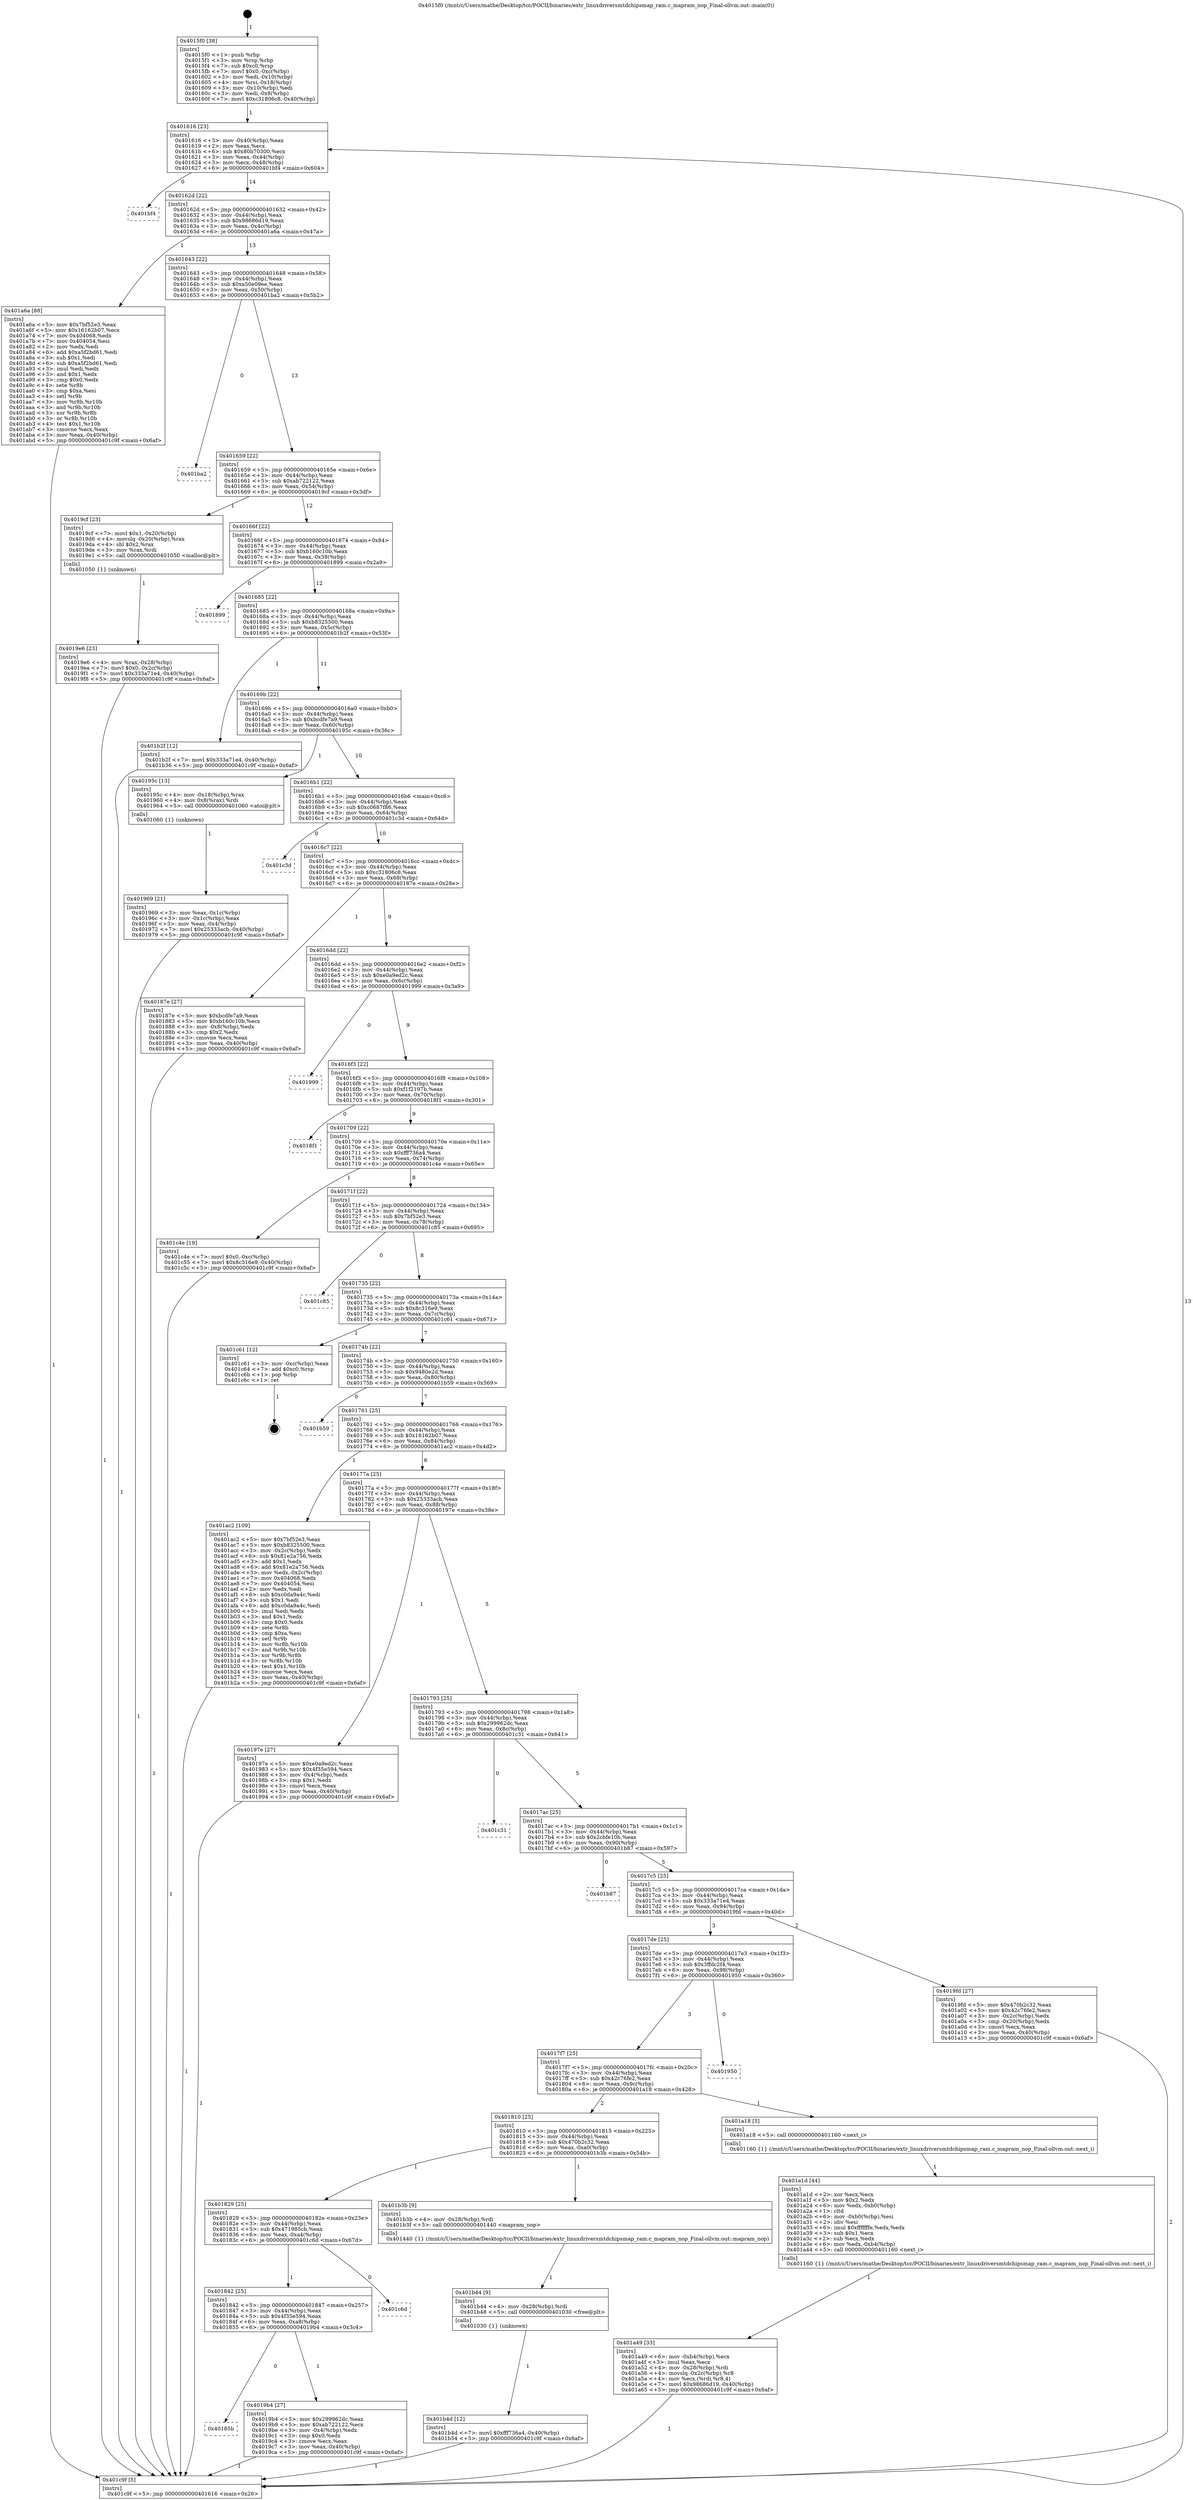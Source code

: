 digraph "0x4015f0" {
  label = "0x4015f0 (/mnt/c/Users/mathe/Desktop/tcc/POCII/binaries/extr_linuxdriversmtdchipsmap_ram.c_mapram_nop_Final-ollvm.out::main(0))"
  labelloc = "t"
  node[shape=record]

  Entry [label="",width=0.3,height=0.3,shape=circle,fillcolor=black,style=filled]
  "0x401616" [label="{
     0x401616 [23]\l
     | [instrs]\l
     &nbsp;&nbsp;0x401616 \<+3\>: mov -0x40(%rbp),%eax\l
     &nbsp;&nbsp;0x401619 \<+2\>: mov %eax,%ecx\l
     &nbsp;&nbsp;0x40161b \<+6\>: sub $0x80b70300,%ecx\l
     &nbsp;&nbsp;0x401621 \<+3\>: mov %eax,-0x44(%rbp)\l
     &nbsp;&nbsp;0x401624 \<+3\>: mov %ecx,-0x48(%rbp)\l
     &nbsp;&nbsp;0x401627 \<+6\>: je 0000000000401bf4 \<main+0x604\>\l
  }"]
  "0x401bf4" [label="{
     0x401bf4\l
  }", style=dashed]
  "0x40162d" [label="{
     0x40162d [22]\l
     | [instrs]\l
     &nbsp;&nbsp;0x40162d \<+5\>: jmp 0000000000401632 \<main+0x42\>\l
     &nbsp;&nbsp;0x401632 \<+3\>: mov -0x44(%rbp),%eax\l
     &nbsp;&nbsp;0x401635 \<+5\>: sub $0x98686d19,%eax\l
     &nbsp;&nbsp;0x40163a \<+3\>: mov %eax,-0x4c(%rbp)\l
     &nbsp;&nbsp;0x40163d \<+6\>: je 0000000000401a6a \<main+0x47a\>\l
  }"]
  Exit [label="",width=0.3,height=0.3,shape=circle,fillcolor=black,style=filled,peripheries=2]
  "0x401a6a" [label="{
     0x401a6a [88]\l
     | [instrs]\l
     &nbsp;&nbsp;0x401a6a \<+5\>: mov $0x7bf52e3,%eax\l
     &nbsp;&nbsp;0x401a6f \<+5\>: mov $0x16162b07,%ecx\l
     &nbsp;&nbsp;0x401a74 \<+7\>: mov 0x404068,%edx\l
     &nbsp;&nbsp;0x401a7b \<+7\>: mov 0x404054,%esi\l
     &nbsp;&nbsp;0x401a82 \<+2\>: mov %edx,%edi\l
     &nbsp;&nbsp;0x401a84 \<+6\>: add $0xa5f2bd61,%edi\l
     &nbsp;&nbsp;0x401a8a \<+3\>: sub $0x1,%edi\l
     &nbsp;&nbsp;0x401a8d \<+6\>: sub $0xa5f2bd61,%edi\l
     &nbsp;&nbsp;0x401a93 \<+3\>: imul %edi,%edx\l
     &nbsp;&nbsp;0x401a96 \<+3\>: and $0x1,%edx\l
     &nbsp;&nbsp;0x401a99 \<+3\>: cmp $0x0,%edx\l
     &nbsp;&nbsp;0x401a9c \<+4\>: sete %r8b\l
     &nbsp;&nbsp;0x401aa0 \<+3\>: cmp $0xa,%esi\l
     &nbsp;&nbsp;0x401aa3 \<+4\>: setl %r9b\l
     &nbsp;&nbsp;0x401aa7 \<+3\>: mov %r8b,%r10b\l
     &nbsp;&nbsp;0x401aaa \<+3\>: and %r9b,%r10b\l
     &nbsp;&nbsp;0x401aad \<+3\>: xor %r9b,%r8b\l
     &nbsp;&nbsp;0x401ab0 \<+3\>: or %r8b,%r10b\l
     &nbsp;&nbsp;0x401ab3 \<+4\>: test $0x1,%r10b\l
     &nbsp;&nbsp;0x401ab7 \<+3\>: cmovne %ecx,%eax\l
     &nbsp;&nbsp;0x401aba \<+3\>: mov %eax,-0x40(%rbp)\l
     &nbsp;&nbsp;0x401abd \<+5\>: jmp 0000000000401c9f \<main+0x6af\>\l
  }"]
  "0x401643" [label="{
     0x401643 [22]\l
     | [instrs]\l
     &nbsp;&nbsp;0x401643 \<+5\>: jmp 0000000000401648 \<main+0x58\>\l
     &nbsp;&nbsp;0x401648 \<+3\>: mov -0x44(%rbp),%eax\l
     &nbsp;&nbsp;0x40164b \<+5\>: sub $0xa50e09ee,%eax\l
     &nbsp;&nbsp;0x401650 \<+3\>: mov %eax,-0x50(%rbp)\l
     &nbsp;&nbsp;0x401653 \<+6\>: je 0000000000401ba2 \<main+0x5b2\>\l
  }"]
  "0x401b4d" [label="{
     0x401b4d [12]\l
     | [instrs]\l
     &nbsp;&nbsp;0x401b4d \<+7\>: movl $0xfff736a4,-0x40(%rbp)\l
     &nbsp;&nbsp;0x401b54 \<+5\>: jmp 0000000000401c9f \<main+0x6af\>\l
  }"]
  "0x401ba2" [label="{
     0x401ba2\l
  }", style=dashed]
  "0x401659" [label="{
     0x401659 [22]\l
     | [instrs]\l
     &nbsp;&nbsp;0x401659 \<+5\>: jmp 000000000040165e \<main+0x6e\>\l
     &nbsp;&nbsp;0x40165e \<+3\>: mov -0x44(%rbp),%eax\l
     &nbsp;&nbsp;0x401661 \<+5\>: sub $0xab722122,%eax\l
     &nbsp;&nbsp;0x401666 \<+3\>: mov %eax,-0x54(%rbp)\l
     &nbsp;&nbsp;0x401669 \<+6\>: je 00000000004019cf \<main+0x3df\>\l
  }"]
  "0x401b44" [label="{
     0x401b44 [9]\l
     | [instrs]\l
     &nbsp;&nbsp;0x401b44 \<+4\>: mov -0x28(%rbp),%rdi\l
     &nbsp;&nbsp;0x401b48 \<+5\>: call 0000000000401030 \<free@plt\>\l
     | [calls]\l
     &nbsp;&nbsp;0x401030 \{1\} (unknown)\l
  }"]
  "0x4019cf" [label="{
     0x4019cf [23]\l
     | [instrs]\l
     &nbsp;&nbsp;0x4019cf \<+7\>: movl $0x1,-0x20(%rbp)\l
     &nbsp;&nbsp;0x4019d6 \<+4\>: movslq -0x20(%rbp),%rax\l
     &nbsp;&nbsp;0x4019da \<+4\>: shl $0x2,%rax\l
     &nbsp;&nbsp;0x4019de \<+3\>: mov %rax,%rdi\l
     &nbsp;&nbsp;0x4019e1 \<+5\>: call 0000000000401050 \<malloc@plt\>\l
     | [calls]\l
     &nbsp;&nbsp;0x401050 \{1\} (unknown)\l
  }"]
  "0x40166f" [label="{
     0x40166f [22]\l
     | [instrs]\l
     &nbsp;&nbsp;0x40166f \<+5\>: jmp 0000000000401674 \<main+0x84\>\l
     &nbsp;&nbsp;0x401674 \<+3\>: mov -0x44(%rbp),%eax\l
     &nbsp;&nbsp;0x401677 \<+5\>: sub $0xb160c10b,%eax\l
     &nbsp;&nbsp;0x40167c \<+3\>: mov %eax,-0x58(%rbp)\l
     &nbsp;&nbsp;0x40167f \<+6\>: je 0000000000401899 \<main+0x2a9\>\l
  }"]
  "0x401a49" [label="{
     0x401a49 [33]\l
     | [instrs]\l
     &nbsp;&nbsp;0x401a49 \<+6\>: mov -0xb4(%rbp),%ecx\l
     &nbsp;&nbsp;0x401a4f \<+3\>: imul %eax,%ecx\l
     &nbsp;&nbsp;0x401a52 \<+4\>: mov -0x28(%rbp),%rdi\l
     &nbsp;&nbsp;0x401a56 \<+4\>: movslq -0x2c(%rbp),%r8\l
     &nbsp;&nbsp;0x401a5a \<+4\>: mov %ecx,(%rdi,%r8,4)\l
     &nbsp;&nbsp;0x401a5e \<+7\>: movl $0x98686d19,-0x40(%rbp)\l
     &nbsp;&nbsp;0x401a65 \<+5\>: jmp 0000000000401c9f \<main+0x6af\>\l
  }"]
  "0x401899" [label="{
     0x401899\l
  }", style=dashed]
  "0x401685" [label="{
     0x401685 [22]\l
     | [instrs]\l
     &nbsp;&nbsp;0x401685 \<+5\>: jmp 000000000040168a \<main+0x9a\>\l
     &nbsp;&nbsp;0x40168a \<+3\>: mov -0x44(%rbp),%eax\l
     &nbsp;&nbsp;0x40168d \<+5\>: sub $0xb8325500,%eax\l
     &nbsp;&nbsp;0x401692 \<+3\>: mov %eax,-0x5c(%rbp)\l
     &nbsp;&nbsp;0x401695 \<+6\>: je 0000000000401b2f \<main+0x53f\>\l
  }"]
  "0x401a1d" [label="{
     0x401a1d [44]\l
     | [instrs]\l
     &nbsp;&nbsp;0x401a1d \<+2\>: xor %ecx,%ecx\l
     &nbsp;&nbsp;0x401a1f \<+5\>: mov $0x2,%edx\l
     &nbsp;&nbsp;0x401a24 \<+6\>: mov %edx,-0xb0(%rbp)\l
     &nbsp;&nbsp;0x401a2a \<+1\>: cltd\l
     &nbsp;&nbsp;0x401a2b \<+6\>: mov -0xb0(%rbp),%esi\l
     &nbsp;&nbsp;0x401a31 \<+2\>: idiv %esi\l
     &nbsp;&nbsp;0x401a33 \<+6\>: imul $0xfffffffe,%edx,%edx\l
     &nbsp;&nbsp;0x401a39 \<+3\>: sub $0x1,%ecx\l
     &nbsp;&nbsp;0x401a3c \<+2\>: sub %ecx,%edx\l
     &nbsp;&nbsp;0x401a3e \<+6\>: mov %edx,-0xb4(%rbp)\l
     &nbsp;&nbsp;0x401a44 \<+5\>: call 0000000000401160 \<next_i\>\l
     | [calls]\l
     &nbsp;&nbsp;0x401160 \{1\} (/mnt/c/Users/mathe/Desktop/tcc/POCII/binaries/extr_linuxdriversmtdchipsmap_ram.c_mapram_nop_Final-ollvm.out::next_i)\l
  }"]
  "0x401b2f" [label="{
     0x401b2f [12]\l
     | [instrs]\l
     &nbsp;&nbsp;0x401b2f \<+7\>: movl $0x333a71e4,-0x40(%rbp)\l
     &nbsp;&nbsp;0x401b36 \<+5\>: jmp 0000000000401c9f \<main+0x6af\>\l
  }"]
  "0x40169b" [label="{
     0x40169b [22]\l
     | [instrs]\l
     &nbsp;&nbsp;0x40169b \<+5\>: jmp 00000000004016a0 \<main+0xb0\>\l
     &nbsp;&nbsp;0x4016a0 \<+3\>: mov -0x44(%rbp),%eax\l
     &nbsp;&nbsp;0x4016a3 \<+5\>: sub $0xbcdfe7a9,%eax\l
     &nbsp;&nbsp;0x4016a8 \<+3\>: mov %eax,-0x60(%rbp)\l
     &nbsp;&nbsp;0x4016ab \<+6\>: je 000000000040195c \<main+0x36c\>\l
  }"]
  "0x4019e6" [label="{
     0x4019e6 [23]\l
     | [instrs]\l
     &nbsp;&nbsp;0x4019e6 \<+4\>: mov %rax,-0x28(%rbp)\l
     &nbsp;&nbsp;0x4019ea \<+7\>: movl $0x0,-0x2c(%rbp)\l
     &nbsp;&nbsp;0x4019f1 \<+7\>: movl $0x333a71e4,-0x40(%rbp)\l
     &nbsp;&nbsp;0x4019f8 \<+5\>: jmp 0000000000401c9f \<main+0x6af\>\l
  }"]
  "0x40195c" [label="{
     0x40195c [13]\l
     | [instrs]\l
     &nbsp;&nbsp;0x40195c \<+4\>: mov -0x18(%rbp),%rax\l
     &nbsp;&nbsp;0x401960 \<+4\>: mov 0x8(%rax),%rdi\l
     &nbsp;&nbsp;0x401964 \<+5\>: call 0000000000401060 \<atoi@plt\>\l
     | [calls]\l
     &nbsp;&nbsp;0x401060 \{1\} (unknown)\l
  }"]
  "0x4016b1" [label="{
     0x4016b1 [22]\l
     | [instrs]\l
     &nbsp;&nbsp;0x4016b1 \<+5\>: jmp 00000000004016b6 \<main+0xc6\>\l
     &nbsp;&nbsp;0x4016b6 \<+3\>: mov -0x44(%rbp),%eax\l
     &nbsp;&nbsp;0x4016b9 \<+5\>: sub $0xc0687f86,%eax\l
     &nbsp;&nbsp;0x4016be \<+3\>: mov %eax,-0x64(%rbp)\l
     &nbsp;&nbsp;0x4016c1 \<+6\>: je 0000000000401c3d \<main+0x64d\>\l
  }"]
  "0x40185b" [label="{
     0x40185b\l
  }", style=dashed]
  "0x401c3d" [label="{
     0x401c3d\l
  }", style=dashed]
  "0x4016c7" [label="{
     0x4016c7 [22]\l
     | [instrs]\l
     &nbsp;&nbsp;0x4016c7 \<+5\>: jmp 00000000004016cc \<main+0xdc\>\l
     &nbsp;&nbsp;0x4016cc \<+3\>: mov -0x44(%rbp),%eax\l
     &nbsp;&nbsp;0x4016cf \<+5\>: sub $0xc31806c8,%eax\l
     &nbsp;&nbsp;0x4016d4 \<+3\>: mov %eax,-0x68(%rbp)\l
     &nbsp;&nbsp;0x4016d7 \<+6\>: je 000000000040187e \<main+0x28e\>\l
  }"]
  "0x4019b4" [label="{
     0x4019b4 [27]\l
     | [instrs]\l
     &nbsp;&nbsp;0x4019b4 \<+5\>: mov $0x299962dc,%eax\l
     &nbsp;&nbsp;0x4019b9 \<+5\>: mov $0xab722122,%ecx\l
     &nbsp;&nbsp;0x4019be \<+3\>: mov -0x4(%rbp),%edx\l
     &nbsp;&nbsp;0x4019c1 \<+3\>: cmp $0x0,%edx\l
     &nbsp;&nbsp;0x4019c4 \<+3\>: cmove %ecx,%eax\l
     &nbsp;&nbsp;0x4019c7 \<+3\>: mov %eax,-0x40(%rbp)\l
     &nbsp;&nbsp;0x4019ca \<+5\>: jmp 0000000000401c9f \<main+0x6af\>\l
  }"]
  "0x40187e" [label="{
     0x40187e [27]\l
     | [instrs]\l
     &nbsp;&nbsp;0x40187e \<+5\>: mov $0xbcdfe7a9,%eax\l
     &nbsp;&nbsp;0x401883 \<+5\>: mov $0xb160c10b,%ecx\l
     &nbsp;&nbsp;0x401888 \<+3\>: mov -0x8(%rbp),%edx\l
     &nbsp;&nbsp;0x40188b \<+3\>: cmp $0x2,%edx\l
     &nbsp;&nbsp;0x40188e \<+3\>: cmovne %ecx,%eax\l
     &nbsp;&nbsp;0x401891 \<+3\>: mov %eax,-0x40(%rbp)\l
     &nbsp;&nbsp;0x401894 \<+5\>: jmp 0000000000401c9f \<main+0x6af\>\l
  }"]
  "0x4016dd" [label="{
     0x4016dd [22]\l
     | [instrs]\l
     &nbsp;&nbsp;0x4016dd \<+5\>: jmp 00000000004016e2 \<main+0xf2\>\l
     &nbsp;&nbsp;0x4016e2 \<+3\>: mov -0x44(%rbp),%eax\l
     &nbsp;&nbsp;0x4016e5 \<+5\>: sub $0xe0a9ed2c,%eax\l
     &nbsp;&nbsp;0x4016ea \<+3\>: mov %eax,-0x6c(%rbp)\l
     &nbsp;&nbsp;0x4016ed \<+6\>: je 0000000000401999 \<main+0x3a9\>\l
  }"]
  "0x401c9f" [label="{
     0x401c9f [5]\l
     | [instrs]\l
     &nbsp;&nbsp;0x401c9f \<+5\>: jmp 0000000000401616 \<main+0x26\>\l
  }"]
  "0x4015f0" [label="{
     0x4015f0 [38]\l
     | [instrs]\l
     &nbsp;&nbsp;0x4015f0 \<+1\>: push %rbp\l
     &nbsp;&nbsp;0x4015f1 \<+3\>: mov %rsp,%rbp\l
     &nbsp;&nbsp;0x4015f4 \<+7\>: sub $0xc0,%rsp\l
     &nbsp;&nbsp;0x4015fb \<+7\>: movl $0x0,-0xc(%rbp)\l
     &nbsp;&nbsp;0x401602 \<+3\>: mov %edi,-0x10(%rbp)\l
     &nbsp;&nbsp;0x401605 \<+4\>: mov %rsi,-0x18(%rbp)\l
     &nbsp;&nbsp;0x401609 \<+3\>: mov -0x10(%rbp),%edi\l
     &nbsp;&nbsp;0x40160c \<+3\>: mov %edi,-0x8(%rbp)\l
     &nbsp;&nbsp;0x40160f \<+7\>: movl $0xc31806c8,-0x40(%rbp)\l
  }"]
  "0x401969" [label="{
     0x401969 [21]\l
     | [instrs]\l
     &nbsp;&nbsp;0x401969 \<+3\>: mov %eax,-0x1c(%rbp)\l
     &nbsp;&nbsp;0x40196c \<+3\>: mov -0x1c(%rbp),%eax\l
     &nbsp;&nbsp;0x40196f \<+3\>: mov %eax,-0x4(%rbp)\l
     &nbsp;&nbsp;0x401972 \<+7\>: movl $0x25333acb,-0x40(%rbp)\l
     &nbsp;&nbsp;0x401979 \<+5\>: jmp 0000000000401c9f \<main+0x6af\>\l
  }"]
  "0x401842" [label="{
     0x401842 [25]\l
     | [instrs]\l
     &nbsp;&nbsp;0x401842 \<+5\>: jmp 0000000000401847 \<main+0x257\>\l
     &nbsp;&nbsp;0x401847 \<+3\>: mov -0x44(%rbp),%eax\l
     &nbsp;&nbsp;0x40184a \<+5\>: sub $0x4f35e594,%eax\l
     &nbsp;&nbsp;0x40184f \<+6\>: mov %eax,-0xa8(%rbp)\l
     &nbsp;&nbsp;0x401855 \<+6\>: je 00000000004019b4 \<main+0x3c4\>\l
  }"]
  "0x401999" [label="{
     0x401999\l
  }", style=dashed]
  "0x4016f3" [label="{
     0x4016f3 [22]\l
     | [instrs]\l
     &nbsp;&nbsp;0x4016f3 \<+5\>: jmp 00000000004016f8 \<main+0x108\>\l
     &nbsp;&nbsp;0x4016f8 \<+3\>: mov -0x44(%rbp),%eax\l
     &nbsp;&nbsp;0x4016fb \<+5\>: sub $0xf1f2197b,%eax\l
     &nbsp;&nbsp;0x401700 \<+3\>: mov %eax,-0x70(%rbp)\l
     &nbsp;&nbsp;0x401703 \<+6\>: je 00000000004018f1 \<main+0x301\>\l
  }"]
  "0x401c6d" [label="{
     0x401c6d\l
  }", style=dashed]
  "0x4018f1" [label="{
     0x4018f1\l
  }", style=dashed]
  "0x401709" [label="{
     0x401709 [22]\l
     | [instrs]\l
     &nbsp;&nbsp;0x401709 \<+5\>: jmp 000000000040170e \<main+0x11e\>\l
     &nbsp;&nbsp;0x40170e \<+3\>: mov -0x44(%rbp),%eax\l
     &nbsp;&nbsp;0x401711 \<+5\>: sub $0xfff736a4,%eax\l
     &nbsp;&nbsp;0x401716 \<+3\>: mov %eax,-0x74(%rbp)\l
     &nbsp;&nbsp;0x401719 \<+6\>: je 0000000000401c4e \<main+0x65e\>\l
  }"]
  "0x401829" [label="{
     0x401829 [25]\l
     | [instrs]\l
     &nbsp;&nbsp;0x401829 \<+5\>: jmp 000000000040182e \<main+0x23e\>\l
     &nbsp;&nbsp;0x40182e \<+3\>: mov -0x44(%rbp),%eax\l
     &nbsp;&nbsp;0x401831 \<+5\>: sub $0x471985cb,%eax\l
     &nbsp;&nbsp;0x401836 \<+6\>: mov %eax,-0xa4(%rbp)\l
     &nbsp;&nbsp;0x40183c \<+6\>: je 0000000000401c6d \<main+0x67d\>\l
  }"]
  "0x401c4e" [label="{
     0x401c4e [19]\l
     | [instrs]\l
     &nbsp;&nbsp;0x401c4e \<+7\>: movl $0x0,-0xc(%rbp)\l
     &nbsp;&nbsp;0x401c55 \<+7\>: movl $0x8c316e9,-0x40(%rbp)\l
     &nbsp;&nbsp;0x401c5c \<+5\>: jmp 0000000000401c9f \<main+0x6af\>\l
  }"]
  "0x40171f" [label="{
     0x40171f [22]\l
     | [instrs]\l
     &nbsp;&nbsp;0x40171f \<+5\>: jmp 0000000000401724 \<main+0x134\>\l
     &nbsp;&nbsp;0x401724 \<+3\>: mov -0x44(%rbp),%eax\l
     &nbsp;&nbsp;0x401727 \<+5\>: sub $0x7bf52e3,%eax\l
     &nbsp;&nbsp;0x40172c \<+3\>: mov %eax,-0x78(%rbp)\l
     &nbsp;&nbsp;0x40172f \<+6\>: je 0000000000401c85 \<main+0x695\>\l
  }"]
  "0x401b3b" [label="{
     0x401b3b [9]\l
     | [instrs]\l
     &nbsp;&nbsp;0x401b3b \<+4\>: mov -0x28(%rbp),%rdi\l
     &nbsp;&nbsp;0x401b3f \<+5\>: call 0000000000401440 \<mapram_nop\>\l
     | [calls]\l
     &nbsp;&nbsp;0x401440 \{1\} (/mnt/c/Users/mathe/Desktop/tcc/POCII/binaries/extr_linuxdriversmtdchipsmap_ram.c_mapram_nop_Final-ollvm.out::mapram_nop)\l
  }"]
  "0x401c85" [label="{
     0x401c85\l
  }", style=dashed]
  "0x401735" [label="{
     0x401735 [22]\l
     | [instrs]\l
     &nbsp;&nbsp;0x401735 \<+5\>: jmp 000000000040173a \<main+0x14a\>\l
     &nbsp;&nbsp;0x40173a \<+3\>: mov -0x44(%rbp),%eax\l
     &nbsp;&nbsp;0x40173d \<+5\>: sub $0x8c316e9,%eax\l
     &nbsp;&nbsp;0x401742 \<+3\>: mov %eax,-0x7c(%rbp)\l
     &nbsp;&nbsp;0x401745 \<+6\>: je 0000000000401c61 \<main+0x671\>\l
  }"]
  "0x401810" [label="{
     0x401810 [25]\l
     | [instrs]\l
     &nbsp;&nbsp;0x401810 \<+5\>: jmp 0000000000401815 \<main+0x225\>\l
     &nbsp;&nbsp;0x401815 \<+3\>: mov -0x44(%rbp),%eax\l
     &nbsp;&nbsp;0x401818 \<+5\>: sub $0x470b2c32,%eax\l
     &nbsp;&nbsp;0x40181d \<+6\>: mov %eax,-0xa0(%rbp)\l
     &nbsp;&nbsp;0x401823 \<+6\>: je 0000000000401b3b \<main+0x54b\>\l
  }"]
  "0x401c61" [label="{
     0x401c61 [12]\l
     | [instrs]\l
     &nbsp;&nbsp;0x401c61 \<+3\>: mov -0xc(%rbp),%eax\l
     &nbsp;&nbsp;0x401c64 \<+7\>: add $0xc0,%rsp\l
     &nbsp;&nbsp;0x401c6b \<+1\>: pop %rbp\l
     &nbsp;&nbsp;0x401c6c \<+1\>: ret\l
  }"]
  "0x40174b" [label="{
     0x40174b [22]\l
     | [instrs]\l
     &nbsp;&nbsp;0x40174b \<+5\>: jmp 0000000000401750 \<main+0x160\>\l
     &nbsp;&nbsp;0x401750 \<+3\>: mov -0x44(%rbp),%eax\l
     &nbsp;&nbsp;0x401753 \<+5\>: sub $0x9480e2d,%eax\l
     &nbsp;&nbsp;0x401758 \<+3\>: mov %eax,-0x80(%rbp)\l
     &nbsp;&nbsp;0x40175b \<+6\>: je 0000000000401b59 \<main+0x569\>\l
  }"]
  "0x401a18" [label="{
     0x401a18 [5]\l
     | [instrs]\l
     &nbsp;&nbsp;0x401a18 \<+5\>: call 0000000000401160 \<next_i\>\l
     | [calls]\l
     &nbsp;&nbsp;0x401160 \{1\} (/mnt/c/Users/mathe/Desktop/tcc/POCII/binaries/extr_linuxdriversmtdchipsmap_ram.c_mapram_nop_Final-ollvm.out::next_i)\l
  }"]
  "0x401b59" [label="{
     0x401b59\l
  }", style=dashed]
  "0x401761" [label="{
     0x401761 [25]\l
     | [instrs]\l
     &nbsp;&nbsp;0x401761 \<+5\>: jmp 0000000000401766 \<main+0x176\>\l
     &nbsp;&nbsp;0x401766 \<+3\>: mov -0x44(%rbp),%eax\l
     &nbsp;&nbsp;0x401769 \<+5\>: sub $0x16162b07,%eax\l
     &nbsp;&nbsp;0x40176e \<+6\>: mov %eax,-0x84(%rbp)\l
     &nbsp;&nbsp;0x401774 \<+6\>: je 0000000000401ac2 \<main+0x4d2\>\l
  }"]
  "0x4017f7" [label="{
     0x4017f7 [25]\l
     | [instrs]\l
     &nbsp;&nbsp;0x4017f7 \<+5\>: jmp 00000000004017fc \<main+0x20c\>\l
     &nbsp;&nbsp;0x4017fc \<+3\>: mov -0x44(%rbp),%eax\l
     &nbsp;&nbsp;0x4017ff \<+5\>: sub $0x42c76fe2,%eax\l
     &nbsp;&nbsp;0x401804 \<+6\>: mov %eax,-0x9c(%rbp)\l
     &nbsp;&nbsp;0x40180a \<+6\>: je 0000000000401a18 \<main+0x428\>\l
  }"]
  "0x401ac2" [label="{
     0x401ac2 [109]\l
     | [instrs]\l
     &nbsp;&nbsp;0x401ac2 \<+5\>: mov $0x7bf52e3,%eax\l
     &nbsp;&nbsp;0x401ac7 \<+5\>: mov $0xb8325500,%ecx\l
     &nbsp;&nbsp;0x401acc \<+3\>: mov -0x2c(%rbp),%edx\l
     &nbsp;&nbsp;0x401acf \<+6\>: sub $0x81e2a756,%edx\l
     &nbsp;&nbsp;0x401ad5 \<+3\>: add $0x1,%edx\l
     &nbsp;&nbsp;0x401ad8 \<+6\>: add $0x81e2a756,%edx\l
     &nbsp;&nbsp;0x401ade \<+3\>: mov %edx,-0x2c(%rbp)\l
     &nbsp;&nbsp;0x401ae1 \<+7\>: mov 0x404068,%edx\l
     &nbsp;&nbsp;0x401ae8 \<+7\>: mov 0x404054,%esi\l
     &nbsp;&nbsp;0x401aef \<+2\>: mov %edx,%edi\l
     &nbsp;&nbsp;0x401af1 \<+6\>: sub $0xc0da9a4c,%edi\l
     &nbsp;&nbsp;0x401af7 \<+3\>: sub $0x1,%edi\l
     &nbsp;&nbsp;0x401afa \<+6\>: add $0xc0da9a4c,%edi\l
     &nbsp;&nbsp;0x401b00 \<+3\>: imul %edi,%edx\l
     &nbsp;&nbsp;0x401b03 \<+3\>: and $0x1,%edx\l
     &nbsp;&nbsp;0x401b06 \<+3\>: cmp $0x0,%edx\l
     &nbsp;&nbsp;0x401b09 \<+4\>: sete %r8b\l
     &nbsp;&nbsp;0x401b0d \<+3\>: cmp $0xa,%esi\l
     &nbsp;&nbsp;0x401b10 \<+4\>: setl %r9b\l
     &nbsp;&nbsp;0x401b14 \<+3\>: mov %r8b,%r10b\l
     &nbsp;&nbsp;0x401b17 \<+3\>: and %r9b,%r10b\l
     &nbsp;&nbsp;0x401b1a \<+3\>: xor %r9b,%r8b\l
     &nbsp;&nbsp;0x401b1d \<+3\>: or %r8b,%r10b\l
     &nbsp;&nbsp;0x401b20 \<+4\>: test $0x1,%r10b\l
     &nbsp;&nbsp;0x401b24 \<+3\>: cmovne %ecx,%eax\l
     &nbsp;&nbsp;0x401b27 \<+3\>: mov %eax,-0x40(%rbp)\l
     &nbsp;&nbsp;0x401b2a \<+5\>: jmp 0000000000401c9f \<main+0x6af\>\l
  }"]
  "0x40177a" [label="{
     0x40177a [25]\l
     | [instrs]\l
     &nbsp;&nbsp;0x40177a \<+5\>: jmp 000000000040177f \<main+0x18f\>\l
     &nbsp;&nbsp;0x40177f \<+3\>: mov -0x44(%rbp),%eax\l
     &nbsp;&nbsp;0x401782 \<+5\>: sub $0x25333acb,%eax\l
     &nbsp;&nbsp;0x401787 \<+6\>: mov %eax,-0x88(%rbp)\l
     &nbsp;&nbsp;0x40178d \<+6\>: je 000000000040197e \<main+0x38e\>\l
  }"]
  "0x401950" [label="{
     0x401950\l
  }", style=dashed]
  "0x40197e" [label="{
     0x40197e [27]\l
     | [instrs]\l
     &nbsp;&nbsp;0x40197e \<+5\>: mov $0xe0a9ed2c,%eax\l
     &nbsp;&nbsp;0x401983 \<+5\>: mov $0x4f35e594,%ecx\l
     &nbsp;&nbsp;0x401988 \<+3\>: mov -0x4(%rbp),%edx\l
     &nbsp;&nbsp;0x40198b \<+3\>: cmp $0x1,%edx\l
     &nbsp;&nbsp;0x40198e \<+3\>: cmovl %ecx,%eax\l
     &nbsp;&nbsp;0x401991 \<+3\>: mov %eax,-0x40(%rbp)\l
     &nbsp;&nbsp;0x401994 \<+5\>: jmp 0000000000401c9f \<main+0x6af\>\l
  }"]
  "0x401793" [label="{
     0x401793 [25]\l
     | [instrs]\l
     &nbsp;&nbsp;0x401793 \<+5\>: jmp 0000000000401798 \<main+0x1a8\>\l
     &nbsp;&nbsp;0x401798 \<+3\>: mov -0x44(%rbp),%eax\l
     &nbsp;&nbsp;0x40179b \<+5\>: sub $0x299962dc,%eax\l
     &nbsp;&nbsp;0x4017a0 \<+6\>: mov %eax,-0x8c(%rbp)\l
     &nbsp;&nbsp;0x4017a6 \<+6\>: je 0000000000401c31 \<main+0x641\>\l
  }"]
  "0x4017de" [label="{
     0x4017de [25]\l
     | [instrs]\l
     &nbsp;&nbsp;0x4017de \<+5\>: jmp 00000000004017e3 \<main+0x1f3\>\l
     &nbsp;&nbsp;0x4017e3 \<+3\>: mov -0x44(%rbp),%eax\l
     &nbsp;&nbsp;0x4017e6 \<+5\>: sub $0x3ffdc2f4,%eax\l
     &nbsp;&nbsp;0x4017eb \<+6\>: mov %eax,-0x98(%rbp)\l
     &nbsp;&nbsp;0x4017f1 \<+6\>: je 0000000000401950 \<main+0x360\>\l
  }"]
  "0x401c31" [label="{
     0x401c31\l
  }", style=dashed]
  "0x4017ac" [label="{
     0x4017ac [25]\l
     | [instrs]\l
     &nbsp;&nbsp;0x4017ac \<+5\>: jmp 00000000004017b1 \<main+0x1c1\>\l
     &nbsp;&nbsp;0x4017b1 \<+3\>: mov -0x44(%rbp),%eax\l
     &nbsp;&nbsp;0x4017b4 \<+5\>: sub $0x2cbfe10b,%eax\l
     &nbsp;&nbsp;0x4017b9 \<+6\>: mov %eax,-0x90(%rbp)\l
     &nbsp;&nbsp;0x4017bf \<+6\>: je 0000000000401b87 \<main+0x597\>\l
  }"]
  "0x4019fd" [label="{
     0x4019fd [27]\l
     | [instrs]\l
     &nbsp;&nbsp;0x4019fd \<+5\>: mov $0x470b2c32,%eax\l
     &nbsp;&nbsp;0x401a02 \<+5\>: mov $0x42c76fe2,%ecx\l
     &nbsp;&nbsp;0x401a07 \<+3\>: mov -0x2c(%rbp),%edx\l
     &nbsp;&nbsp;0x401a0a \<+3\>: cmp -0x20(%rbp),%edx\l
     &nbsp;&nbsp;0x401a0d \<+3\>: cmovl %ecx,%eax\l
     &nbsp;&nbsp;0x401a10 \<+3\>: mov %eax,-0x40(%rbp)\l
     &nbsp;&nbsp;0x401a13 \<+5\>: jmp 0000000000401c9f \<main+0x6af\>\l
  }"]
  "0x401b87" [label="{
     0x401b87\l
  }", style=dashed]
  "0x4017c5" [label="{
     0x4017c5 [25]\l
     | [instrs]\l
     &nbsp;&nbsp;0x4017c5 \<+5\>: jmp 00000000004017ca \<main+0x1da\>\l
     &nbsp;&nbsp;0x4017ca \<+3\>: mov -0x44(%rbp),%eax\l
     &nbsp;&nbsp;0x4017cd \<+5\>: sub $0x333a71e4,%eax\l
     &nbsp;&nbsp;0x4017d2 \<+6\>: mov %eax,-0x94(%rbp)\l
     &nbsp;&nbsp;0x4017d8 \<+6\>: je 00000000004019fd \<main+0x40d\>\l
  }"]
  Entry -> "0x4015f0" [label=" 1"]
  "0x401616" -> "0x401bf4" [label=" 0"]
  "0x401616" -> "0x40162d" [label=" 14"]
  "0x401c61" -> Exit [label=" 1"]
  "0x40162d" -> "0x401a6a" [label=" 1"]
  "0x40162d" -> "0x401643" [label=" 13"]
  "0x401c4e" -> "0x401c9f" [label=" 1"]
  "0x401643" -> "0x401ba2" [label=" 0"]
  "0x401643" -> "0x401659" [label=" 13"]
  "0x401b4d" -> "0x401c9f" [label=" 1"]
  "0x401659" -> "0x4019cf" [label=" 1"]
  "0x401659" -> "0x40166f" [label=" 12"]
  "0x401b44" -> "0x401b4d" [label=" 1"]
  "0x40166f" -> "0x401899" [label=" 0"]
  "0x40166f" -> "0x401685" [label=" 12"]
  "0x401b3b" -> "0x401b44" [label=" 1"]
  "0x401685" -> "0x401b2f" [label=" 1"]
  "0x401685" -> "0x40169b" [label=" 11"]
  "0x401b2f" -> "0x401c9f" [label=" 1"]
  "0x40169b" -> "0x40195c" [label=" 1"]
  "0x40169b" -> "0x4016b1" [label=" 10"]
  "0x401ac2" -> "0x401c9f" [label=" 1"]
  "0x4016b1" -> "0x401c3d" [label=" 0"]
  "0x4016b1" -> "0x4016c7" [label=" 10"]
  "0x401a6a" -> "0x401c9f" [label=" 1"]
  "0x4016c7" -> "0x40187e" [label=" 1"]
  "0x4016c7" -> "0x4016dd" [label=" 9"]
  "0x40187e" -> "0x401c9f" [label=" 1"]
  "0x4015f0" -> "0x401616" [label=" 1"]
  "0x401c9f" -> "0x401616" [label=" 13"]
  "0x40195c" -> "0x401969" [label=" 1"]
  "0x401969" -> "0x401c9f" [label=" 1"]
  "0x401a49" -> "0x401c9f" [label=" 1"]
  "0x4016dd" -> "0x401999" [label=" 0"]
  "0x4016dd" -> "0x4016f3" [label=" 9"]
  "0x401a18" -> "0x401a1d" [label=" 1"]
  "0x4016f3" -> "0x4018f1" [label=" 0"]
  "0x4016f3" -> "0x401709" [label=" 9"]
  "0x4019fd" -> "0x401c9f" [label=" 2"]
  "0x401709" -> "0x401c4e" [label=" 1"]
  "0x401709" -> "0x40171f" [label=" 8"]
  "0x4019cf" -> "0x4019e6" [label=" 1"]
  "0x40171f" -> "0x401c85" [label=" 0"]
  "0x40171f" -> "0x401735" [label=" 8"]
  "0x4019b4" -> "0x401c9f" [label=" 1"]
  "0x401735" -> "0x401c61" [label=" 1"]
  "0x401735" -> "0x40174b" [label=" 7"]
  "0x401842" -> "0x4019b4" [label=" 1"]
  "0x40174b" -> "0x401b59" [label=" 0"]
  "0x40174b" -> "0x401761" [label=" 7"]
  "0x401a1d" -> "0x401a49" [label=" 1"]
  "0x401761" -> "0x401ac2" [label=" 1"]
  "0x401761" -> "0x40177a" [label=" 6"]
  "0x401829" -> "0x401c6d" [label=" 0"]
  "0x40177a" -> "0x40197e" [label=" 1"]
  "0x40177a" -> "0x401793" [label=" 5"]
  "0x40197e" -> "0x401c9f" [label=" 1"]
  "0x4019e6" -> "0x401c9f" [label=" 1"]
  "0x401793" -> "0x401c31" [label=" 0"]
  "0x401793" -> "0x4017ac" [label=" 5"]
  "0x401810" -> "0x401b3b" [label=" 1"]
  "0x4017ac" -> "0x401b87" [label=" 0"]
  "0x4017ac" -> "0x4017c5" [label=" 5"]
  "0x401842" -> "0x40185b" [label=" 0"]
  "0x4017c5" -> "0x4019fd" [label=" 2"]
  "0x4017c5" -> "0x4017de" [label=" 3"]
  "0x401810" -> "0x401829" [label=" 1"]
  "0x4017de" -> "0x401950" [label=" 0"]
  "0x4017de" -> "0x4017f7" [label=" 3"]
  "0x401829" -> "0x401842" [label=" 1"]
  "0x4017f7" -> "0x401a18" [label=" 1"]
  "0x4017f7" -> "0x401810" [label=" 2"]
}
